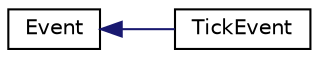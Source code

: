 digraph "Graphical Class Hierarchy"
{
  edge [fontname="Helvetica",fontsize="10",labelfontname="Helvetica",labelfontsize="10"];
  node [fontname="Helvetica",fontsize="10",shape=record];
  rankdir="LR";
  Node1 [label="Event",height=0.2,width=0.4,color="black", fillcolor="white", style="filled",URL="$classEvent.html"];
  Node1 -> Node2 [dir="back",color="midnightblue",fontsize="10",style="solid",fontname="Helvetica"];
  Node2 [label="TickEvent",height=0.2,width=0.4,color="black", fillcolor="white", style="filled",URL="$classTickEvent.html"];
}
